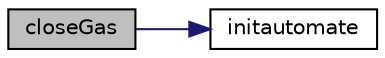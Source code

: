 digraph "closeGas"
{
 // INTERACTIVE_SVG=YES
  edge [fontname="Helvetica",fontsize="10",labelfontname="Helvetica",labelfontsize="10"];
  node [fontname="Helvetica",fontsize="10",shape=record];
  rankdir="LR";
  Node1 [label="closeGas",height=0.2,width=0.4,color="black", fillcolor="grey75", style="filled" fontcolor="black"];
  Node1 -> Node2 [color="midnightblue",fontsize="10",style="solid",fontname="Helvetica"];
  Node2 [label="initautomate",height=0.2,width=0.4,color="black", fillcolor="white", style="filled",URL="$d7/d65/gaspump_8h.html#a80594f932b3668443ae708bb1f293372"];
}
